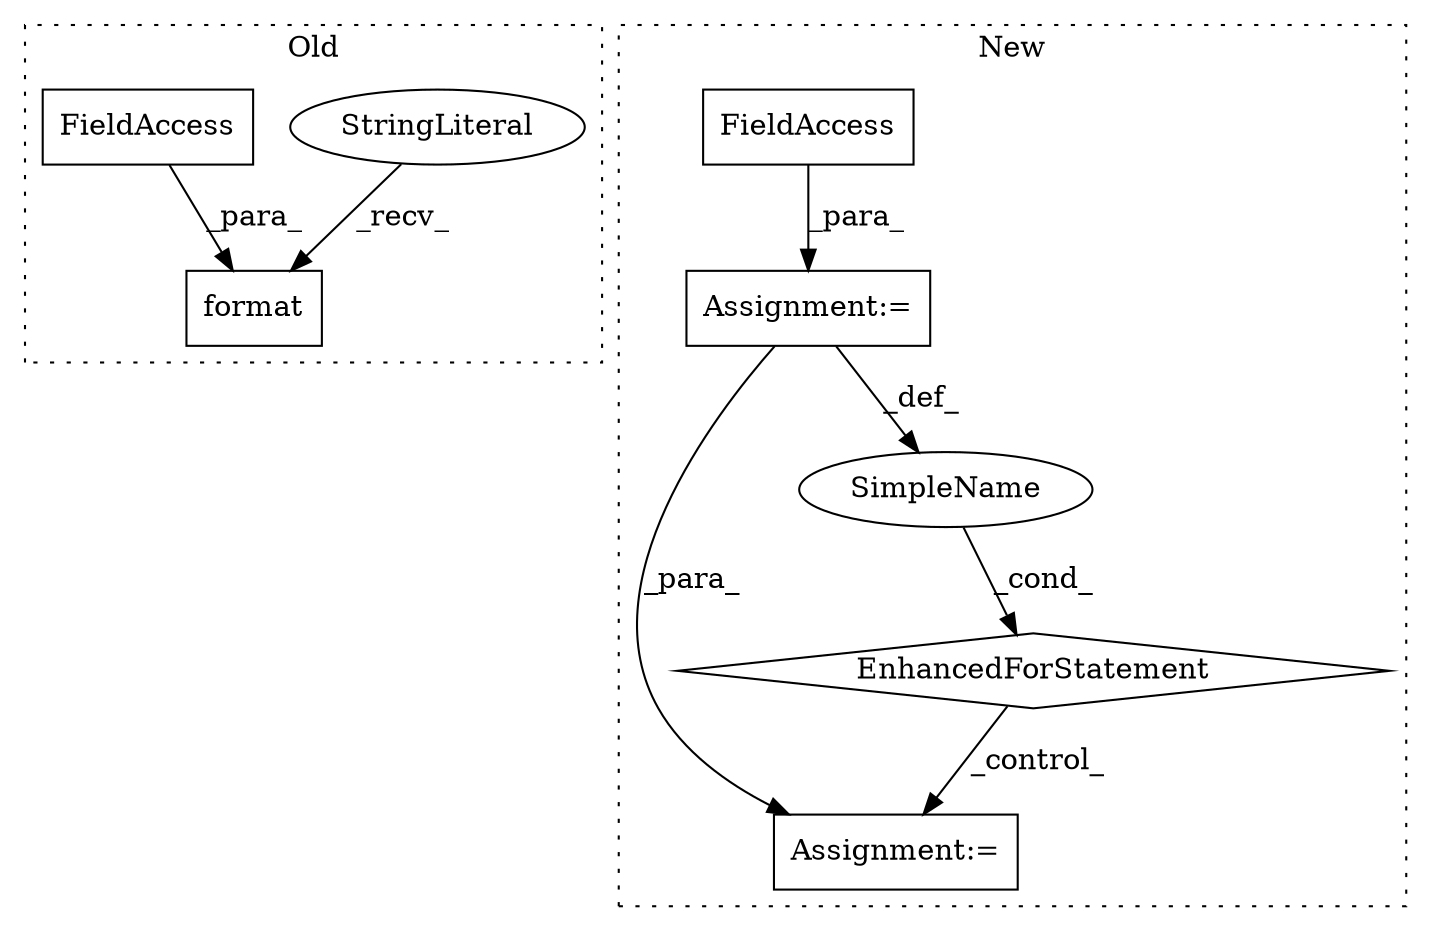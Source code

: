 digraph G {
subgraph cluster0 {
1 [label="format" a="32" s="1888,1900" l="7,1" shape="box"];
4 [label="StringLiteral" a="45" s="1853" l="34" shape="ellipse"];
8 [label="FieldAccess" a="22" s="1895" l="5" shape="box"];
label = "Old";
style="dotted";
}
subgraph cluster1 {
2 [label="EnhancedForStatement" a="70" s="3336,3427" l="69,2" shape="diamond"];
3 [label="Assignment:=" a="7" s="3336,3427" l="69,2" shape="box"];
5 [label="Assignment:=" a="7" s="3458" l="1" shape="box"];
6 [label="SimpleName" a="42" s="3409" l="7" shape="ellipse"];
7 [label="FieldAccess" a="22" s="3419" l="8" shape="box"];
label = "New";
style="dotted";
}
2 -> 5 [label="_control_"];
3 -> 6 [label="_def_"];
3 -> 5 [label="_para_"];
4 -> 1 [label="_recv_"];
6 -> 2 [label="_cond_"];
7 -> 3 [label="_para_"];
8 -> 1 [label="_para_"];
}